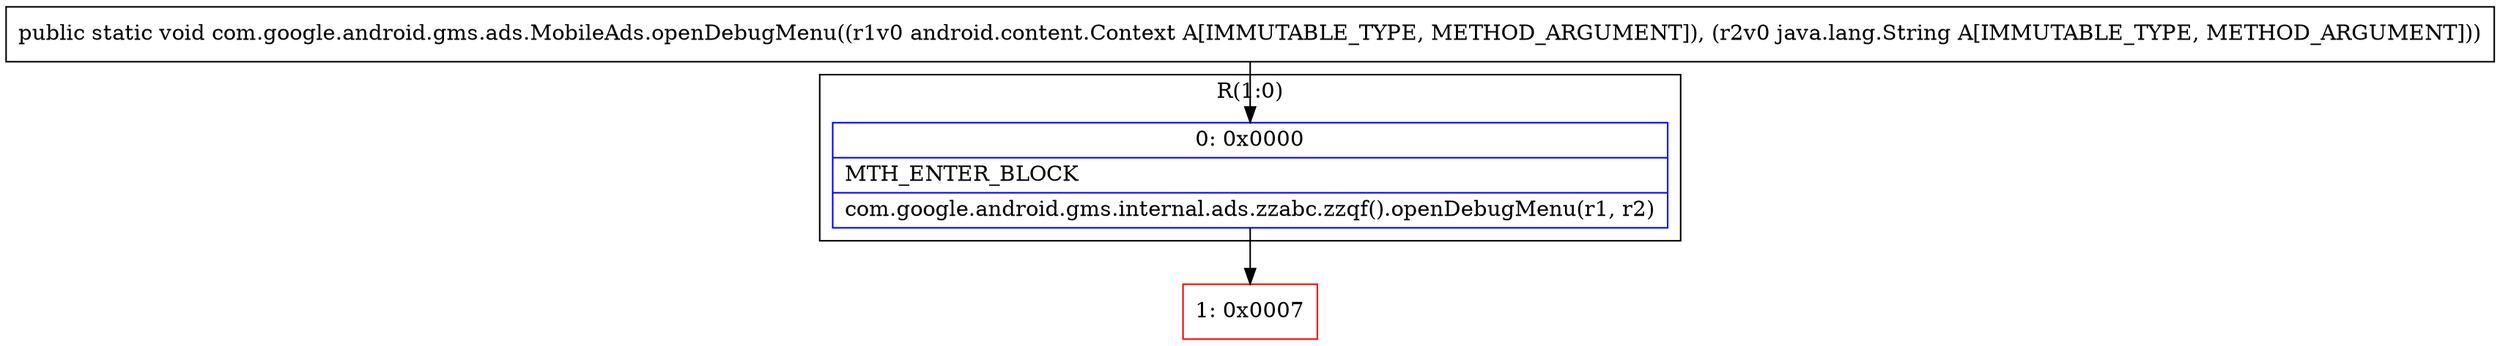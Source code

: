 digraph "CFG forcom.google.android.gms.ads.MobileAds.openDebugMenu(Landroid\/content\/Context;Ljava\/lang\/String;)V" {
subgraph cluster_Region_1988275215 {
label = "R(1:0)";
node [shape=record,color=blue];
Node_0 [shape=record,label="{0\:\ 0x0000|MTH_ENTER_BLOCK\l|com.google.android.gms.internal.ads.zzabc.zzqf().openDebugMenu(r1, r2)\l}"];
}
Node_1 [shape=record,color=red,label="{1\:\ 0x0007}"];
MethodNode[shape=record,label="{public static void com.google.android.gms.ads.MobileAds.openDebugMenu((r1v0 android.content.Context A[IMMUTABLE_TYPE, METHOD_ARGUMENT]), (r2v0 java.lang.String A[IMMUTABLE_TYPE, METHOD_ARGUMENT])) }"];
MethodNode -> Node_0;
Node_0 -> Node_1;
}

